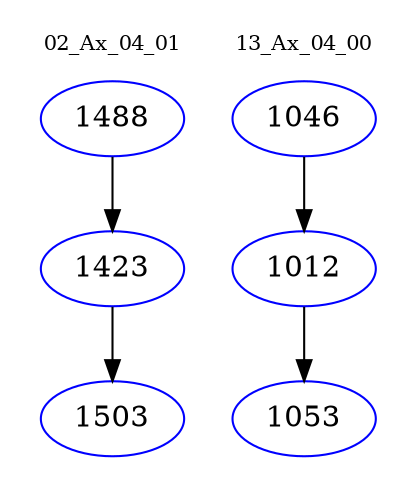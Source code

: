 digraph{
subgraph cluster_0 {
color = white
label = "02_Ax_04_01";
fontsize=10;
T0_1488 [label="1488", color="blue"]
T0_1488 -> T0_1423 [color="black"]
T0_1423 [label="1423", color="blue"]
T0_1423 -> T0_1503 [color="black"]
T0_1503 [label="1503", color="blue"]
}
subgraph cluster_1 {
color = white
label = "13_Ax_04_00";
fontsize=10;
T1_1046 [label="1046", color="blue"]
T1_1046 -> T1_1012 [color="black"]
T1_1012 [label="1012", color="blue"]
T1_1012 -> T1_1053 [color="black"]
T1_1053 [label="1053", color="blue"]
}
}

